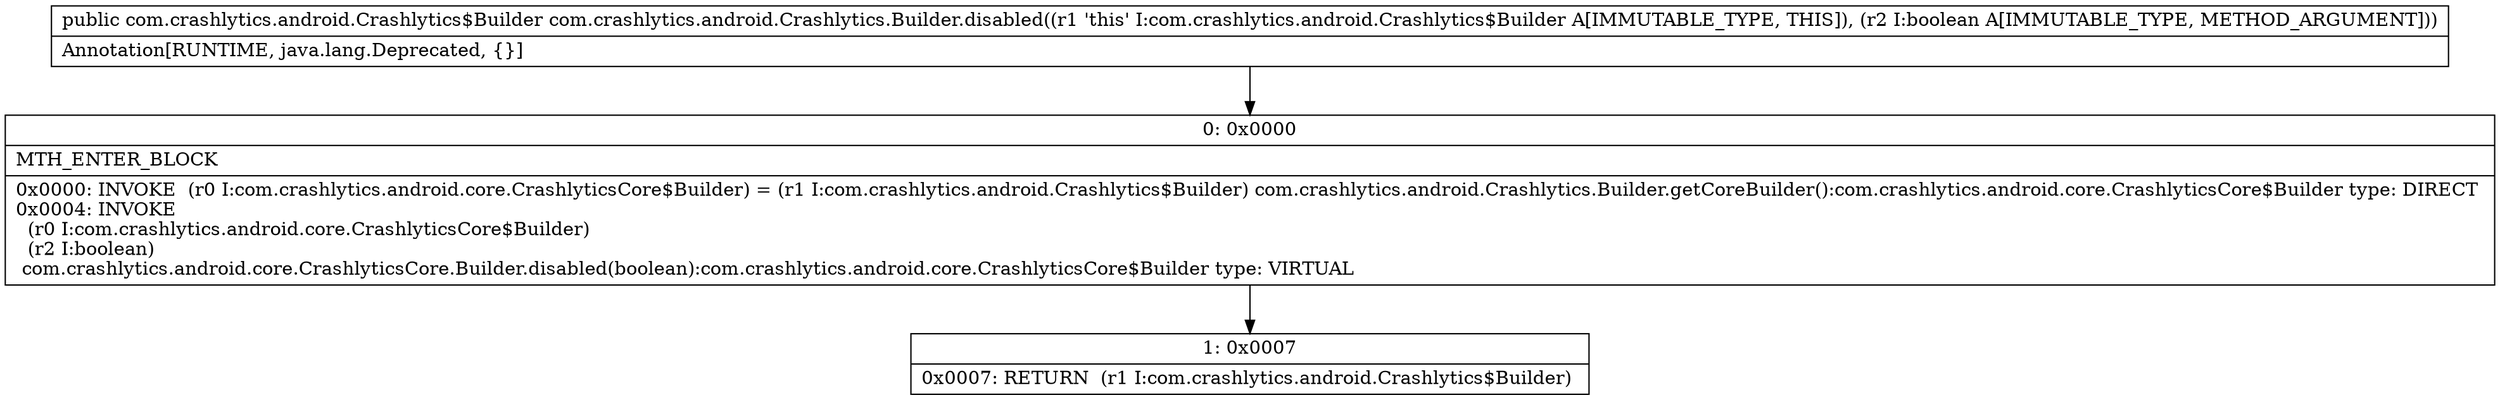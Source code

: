 digraph "CFG forcom.crashlytics.android.Crashlytics.Builder.disabled(Z)Lcom\/crashlytics\/android\/Crashlytics$Builder;" {
Node_0 [shape=record,label="{0\:\ 0x0000|MTH_ENTER_BLOCK\l|0x0000: INVOKE  (r0 I:com.crashlytics.android.core.CrashlyticsCore$Builder) = (r1 I:com.crashlytics.android.Crashlytics$Builder) com.crashlytics.android.Crashlytics.Builder.getCoreBuilder():com.crashlytics.android.core.CrashlyticsCore$Builder type: DIRECT \l0x0004: INVOKE  \l  (r0 I:com.crashlytics.android.core.CrashlyticsCore$Builder)\l  (r2 I:boolean)\l com.crashlytics.android.core.CrashlyticsCore.Builder.disabled(boolean):com.crashlytics.android.core.CrashlyticsCore$Builder type: VIRTUAL \l}"];
Node_1 [shape=record,label="{1\:\ 0x0007|0x0007: RETURN  (r1 I:com.crashlytics.android.Crashlytics$Builder) \l}"];
MethodNode[shape=record,label="{public com.crashlytics.android.Crashlytics$Builder com.crashlytics.android.Crashlytics.Builder.disabled((r1 'this' I:com.crashlytics.android.Crashlytics$Builder A[IMMUTABLE_TYPE, THIS]), (r2 I:boolean A[IMMUTABLE_TYPE, METHOD_ARGUMENT]))  | Annotation[RUNTIME, java.lang.Deprecated, \{\}]\l}"];
MethodNode -> Node_0;
Node_0 -> Node_1;
}

